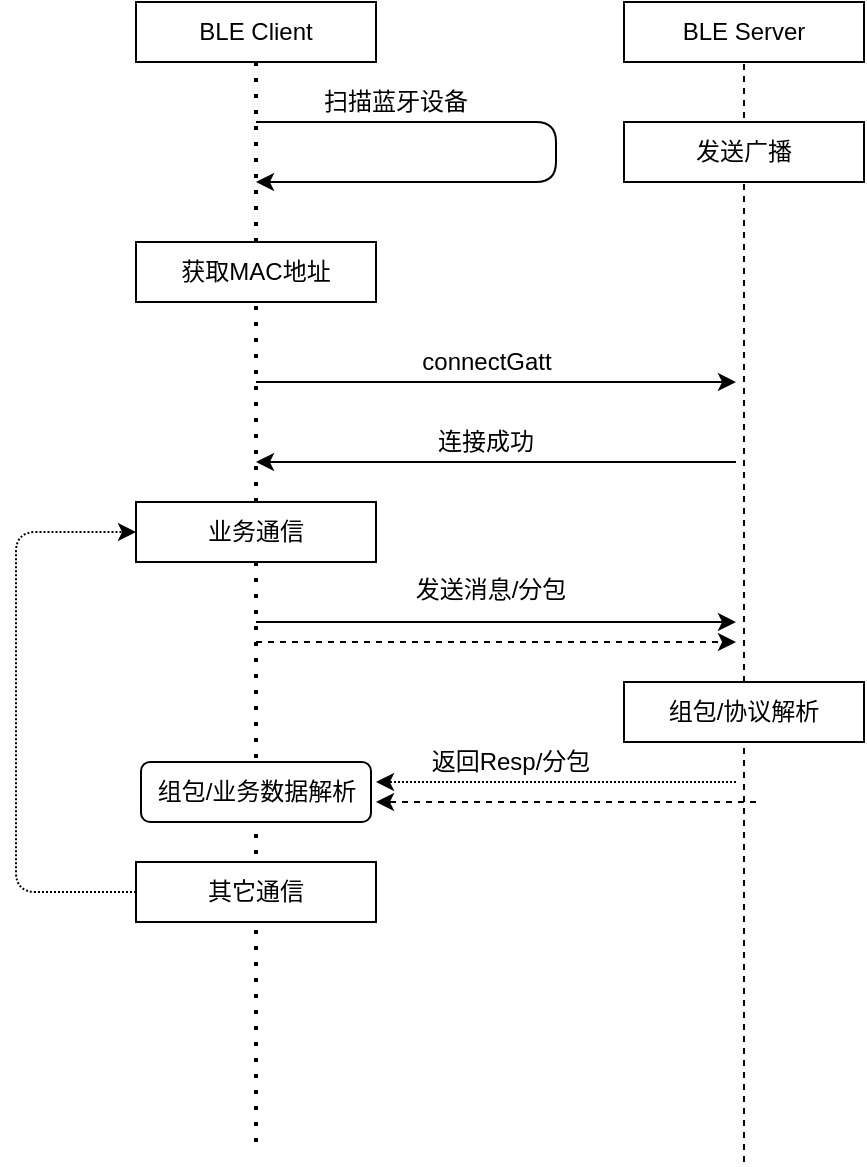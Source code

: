 <mxfile version="15.3.7" type="github">
  <diagram id="q9U_5szceUSrqNyL1FPr" name="Page-1">
    <mxGraphModel dx="586" dy="1641" grid="1" gridSize="10" guides="1" tooltips="1" connect="1" arrows="1" fold="1" page="1" pageScale="1" pageWidth="827" pageHeight="1169" math="0" shadow="0">
      <root>
        <mxCell id="0" />
        <mxCell id="1" parent="0" />
        <mxCell id="ximAdDAw7g_WnFF4MYwt-1" value="BLE Client" style="rounded=0;whiteSpace=wrap;html=1;" parent="1" vertex="1">
          <mxGeometry x="170" y="290" width="120" height="30" as="geometry" />
        </mxCell>
        <mxCell id="ximAdDAw7g_WnFF4MYwt-2" value="BLE Server" style="rounded=0;whiteSpace=wrap;html=1;" parent="1" vertex="1">
          <mxGeometry x="414" y="290" width="120" height="30" as="geometry" />
        </mxCell>
        <mxCell id="ximAdDAw7g_WnFF4MYwt-3" value="" style="endArrow=none;dashed=1;html=1;dashPattern=1 3;strokeWidth=2;startArrow=none;" parent="1" source="ximAdDAw7g_WnFF4MYwt-7" target="ximAdDAw7g_WnFF4MYwt-1" edge="1">
          <mxGeometry width="50" height="50" relative="1" as="geometry">
            <mxPoint x="230" y="860" as="sourcePoint" />
            <mxPoint x="330" y="810" as="targetPoint" />
          </mxGeometry>
        </mxCell>
        <mxCell id="ximAdDAw7g_WnFF4MYwt-4" value="" style="endArrow=none;dashed=1;html=1;entryX=0.5;entryY=1;entryDx=0;entryDy=0;" parent="1" target="ximAdDAw7g_WnFF4MYwt-2" edge="1">
          <mxGeometry width="50" height="50" relative="1" as="geometry">
            <mxPoint x="474" y="870" as="sourcePoint" />
            <mxPoint x="330" y="810" as="targetPoint" />
          </mxGeometry>
        </mxCell>
        <mxCell id="ximAdDAw7g_WnFF4MYwt-5" value="" style="endArrow=classic;html=1;" parent="1" edge="1">
          <mxGeometry width="50" height="50" relative="1" as="geometry">
            <mxPoint x="230" y="350" as="sourcePoint" />
            <mxPoint x="230" y="380" as="targetPoint" />
            <Array as="points">
              <mxPoint x="380" y="350" />
              <mxPoint x="380" y="380" />
            </Array>
          </mxGeometry>
        </mxCell>
        <mxCell id="ximAdDAw7g_WnFF4MYwt-6" value="扫描蓝牙设备" style="text;html=1;strokeColor=none;fillColor=none;align=center;verticalAlign=middle;whiteSpace=wrap;rounded=0;" parent="1" vertex="1">
          <mxGeometry x="250" y="330" width="100" height="20" as="geometry" />
        </mxCell>
        <mxCell id="ximAdDAw7g_WnFF4MYwt-7" value="获取MAC地址" style="rounded=0;whiteSpace=wrap;html=1;" parent="1" vertex="1">
          <mxGeometry x="170" y="410" width="120" height="30" as="geometry" />
        </mxCell>
        <mxCell id="ximAdDAw7g_WnFF4MYwt-8" value="" style="endArrow=none;dashed=1;html=1;dashPattern=1 3;strokeWidth=2;" parent="1" target="ximAdDAw7g_WnFF4MYwt-7" edge="1">
          <mxGeometry width="50" height="50" relative="1" as="geometry">
            <mxPoint x="230" y="860" as="sourcePoint" />
            <mxPoint x="230" y="320" as="targetPoint" />
          </mxGeometry>
        </mxCell>
        <mxCell id="ximAdDAw7g_WnFF4MYwt-9" value="" style="endArrow=classic;html=1;" parent="1" edge="1">
          <mxGeometry width="50" height="50" relative="1" as="geometry">
            <mxPoint x="230" y="480" as="sourcePoint" />
            <mxPoint x="470" y="480" as="targetPoint" />
          </mxGeometry>
        </mxCell>
        <mxCell id="ximAdDAw7g_WnFF4MYwt-10" value="发送广播" style="rounded=0;whiteSpace=wrap;html=1;" parent="1" vertex="1">
          <mxGeometry x="414" y="350" width="120" height="30" as="geometry" />
        </mxCell>
        <mxCell id="ximAdDAw7g_WnFF4MYwt-12" value="" style="endArrow=classic;html=1;" parent="1" edge="1">
          <mxGeometry width="50" height="50" relative="1" as="geometry">
            <mxPoint x="470" y="520" as="sourcePoint" />
            <mxPoint x="230" y="520" as="targetPoint" />
          </mxGeometry>
        </mxCell>
        <mxCell id="ximAdDAw7g_WnFF4MYwt-13" value="连接成功" style="text;html=1;strokeColor=none;fillColor=none;align=center;verticalAlign=middle;whiteSpace=wrap;rounded=0;" parent="1" vertex="1">
          <mxGeometry x="310" y="500" width="70" height="20" as="geometry" />
        </mxCell>
        <mxCell id="ximAdDAw7g_WnFF4MYwt-14" value="connectGatt" style="text;html=1;strokeColor=none;fillColor=none;align=center;verticalAlign=middle;whiteSpace=wrap;rounded=0;" parent="1" vertex="1">
          <mxGeometry x="297.5" y="460" width="95" height="20" as="geometry" />
        </mxCell>
        <mxCell id="ximAdDAw7g_WnFF4MYwt-15" value="业务通信" style="rounded=0;whiteSpace=wrap;html=1;" parent="1" vertex="1">
          <mxGeometry x="170" y="540" width="120" height="30" as="geometry" />
        </mxCell>
        <mxCell id="ximAdDAw7g_WnFF4MYwt-16" value="" style="endArrow=classic;html=1;" parent="1" edge="1">
          <mxGeometry width="50" height="50" relative="1" as="geometry">
            <mxPoint x="230" y="600" as="sourcePoint" />
            <mxPoint x="470" y="600" as="targetPoint" />
          </mxGeometry>
        </mxCell>
        <mxCell id="ximAdDAw7g_WnFF4MYwt-17" value="" style="endArrow=classic;html=1;dashed=1;strokeWidth=1;" parent="1" edge="1">
          <mxGeometry width="50" height="50" relative="1" as="geometry">
            <mxPoint x="230" y="610" as="sourcePoint" />
            <mxPoint x="470" y="610" as="targetPoint" />
          </mxGeometry>
        </mxCell>
        <mxCell id="ximAdDAw7g_WnFF4MYwt-19" value="发送消息/分包" style="text;html=1;strokeColor=none;fillColor=none;align=center;verticalAlign=middle;whiteSpace=wrap;rounded=0;" parent="1" vertex="1">
          <mxGeometry x="305" y="574" width="85" height="20" as="geometry" />
        </mxCell>
        <mxCell id="ximAdDAw7g_WnFF4MYwt-20" value="组包/协议解析" style="rounded=0;whiteSpace=wrap;html=1;" parent="1" vertex="1">
          <mxGeometry x="414" y="630" width="120" height="30" as="geometry" />
        </mxCell>
        <mxCell id="ximAdDAw7g_WnFF4MYwt-21" value="" style="endArrow=classic;html=1;dashed=1;dashPattern=1 1;" parent="1" edge="1">
          <mxGeometry width="50" height="50" relative="1" as="geometry">
            <mxPoint x="470" y="680" as="sourcePoint" />
            <mxPoint x="290" y="680" as="targetPoint" />
          </mxGeometry>
        </mxCell>
        <mxCell id="ximAdDAw7g_WnFF4MYwt-22" value="返回Resp/分包" style="text;html=1;strokeColor=none;fillColor=none;align=center;verticalAlign=middle;whiteSpace=wrap;rounded=0;" parent="1" vertex="1">
          <mxGeometry x="310" y="660" width="95" height="20" as="geometry" />
        </mxCell>
        <mxCell id="N2iIrVCfoFvzx7z3-stQ-1" value="" style="endArrow=classic;html=1;dashed=1;dashPattern=1 1;entryX=0;entryY=0.5;entryDx=0;entryDy=0;exitX=0;exitY=0.5;exitDx=0;exitDy=0;" edge="1" parent="1" source="N2iIrVCfoFvzx7z3-stQ-4" target="ximAdDAw7g_WnFF4MYwt-15">
          <mxGeometry width="50" height="50" relative="1" as="geometry">
            <mxPoint x="230" y="680" as="sourcePoint" />
            <mxPoint x="110" y="560" as="targetPoint" />
            <Array as="points">
              <mxPoint x="110" y="735" />
              <mxPoint x="110" y="555" />
            </Array>
          </mxGeometry>
        </mxCell>
        <mxCell id="N2iIrVCfoFvzx7z3-stQ-2" value="组包/业务数据解析" style="rounded=1;whiteSpace=wrap;html=1;" vertex="1" parent="1">
          <mxGeometry x="172.5" y="670" width="115" height="30" as="geometry" />
        </mxCell>
        <mxCell id="N2iIrVCfoFvzx7z3-stQ-4" value="其它通信" style="rounded=0;whiteSpace=wrap;html=1;" vertex="1" parent="1">
          <mxGeometry x="170" y="720" width="120" height="30" as="geometry" />
        </mxCell>
        <mxCell id="N2iIrVCfoFvzx7z3-stQ-5" value="" style="endArrow=classic;html=1;dashed=1;" edge="1" parent="1">
          <mxGeometry width="50" height="50" relative="1" as="geometry">
            <mxPoint x="480" y="690" as="sourcePoint" />
            <mxPoint x="290" y="690" as="targetPoint" />
          </mxGeometry>
        </mxCell>
      </root>
    </mxGraphModel>
  </diagram>
</mxfile>
